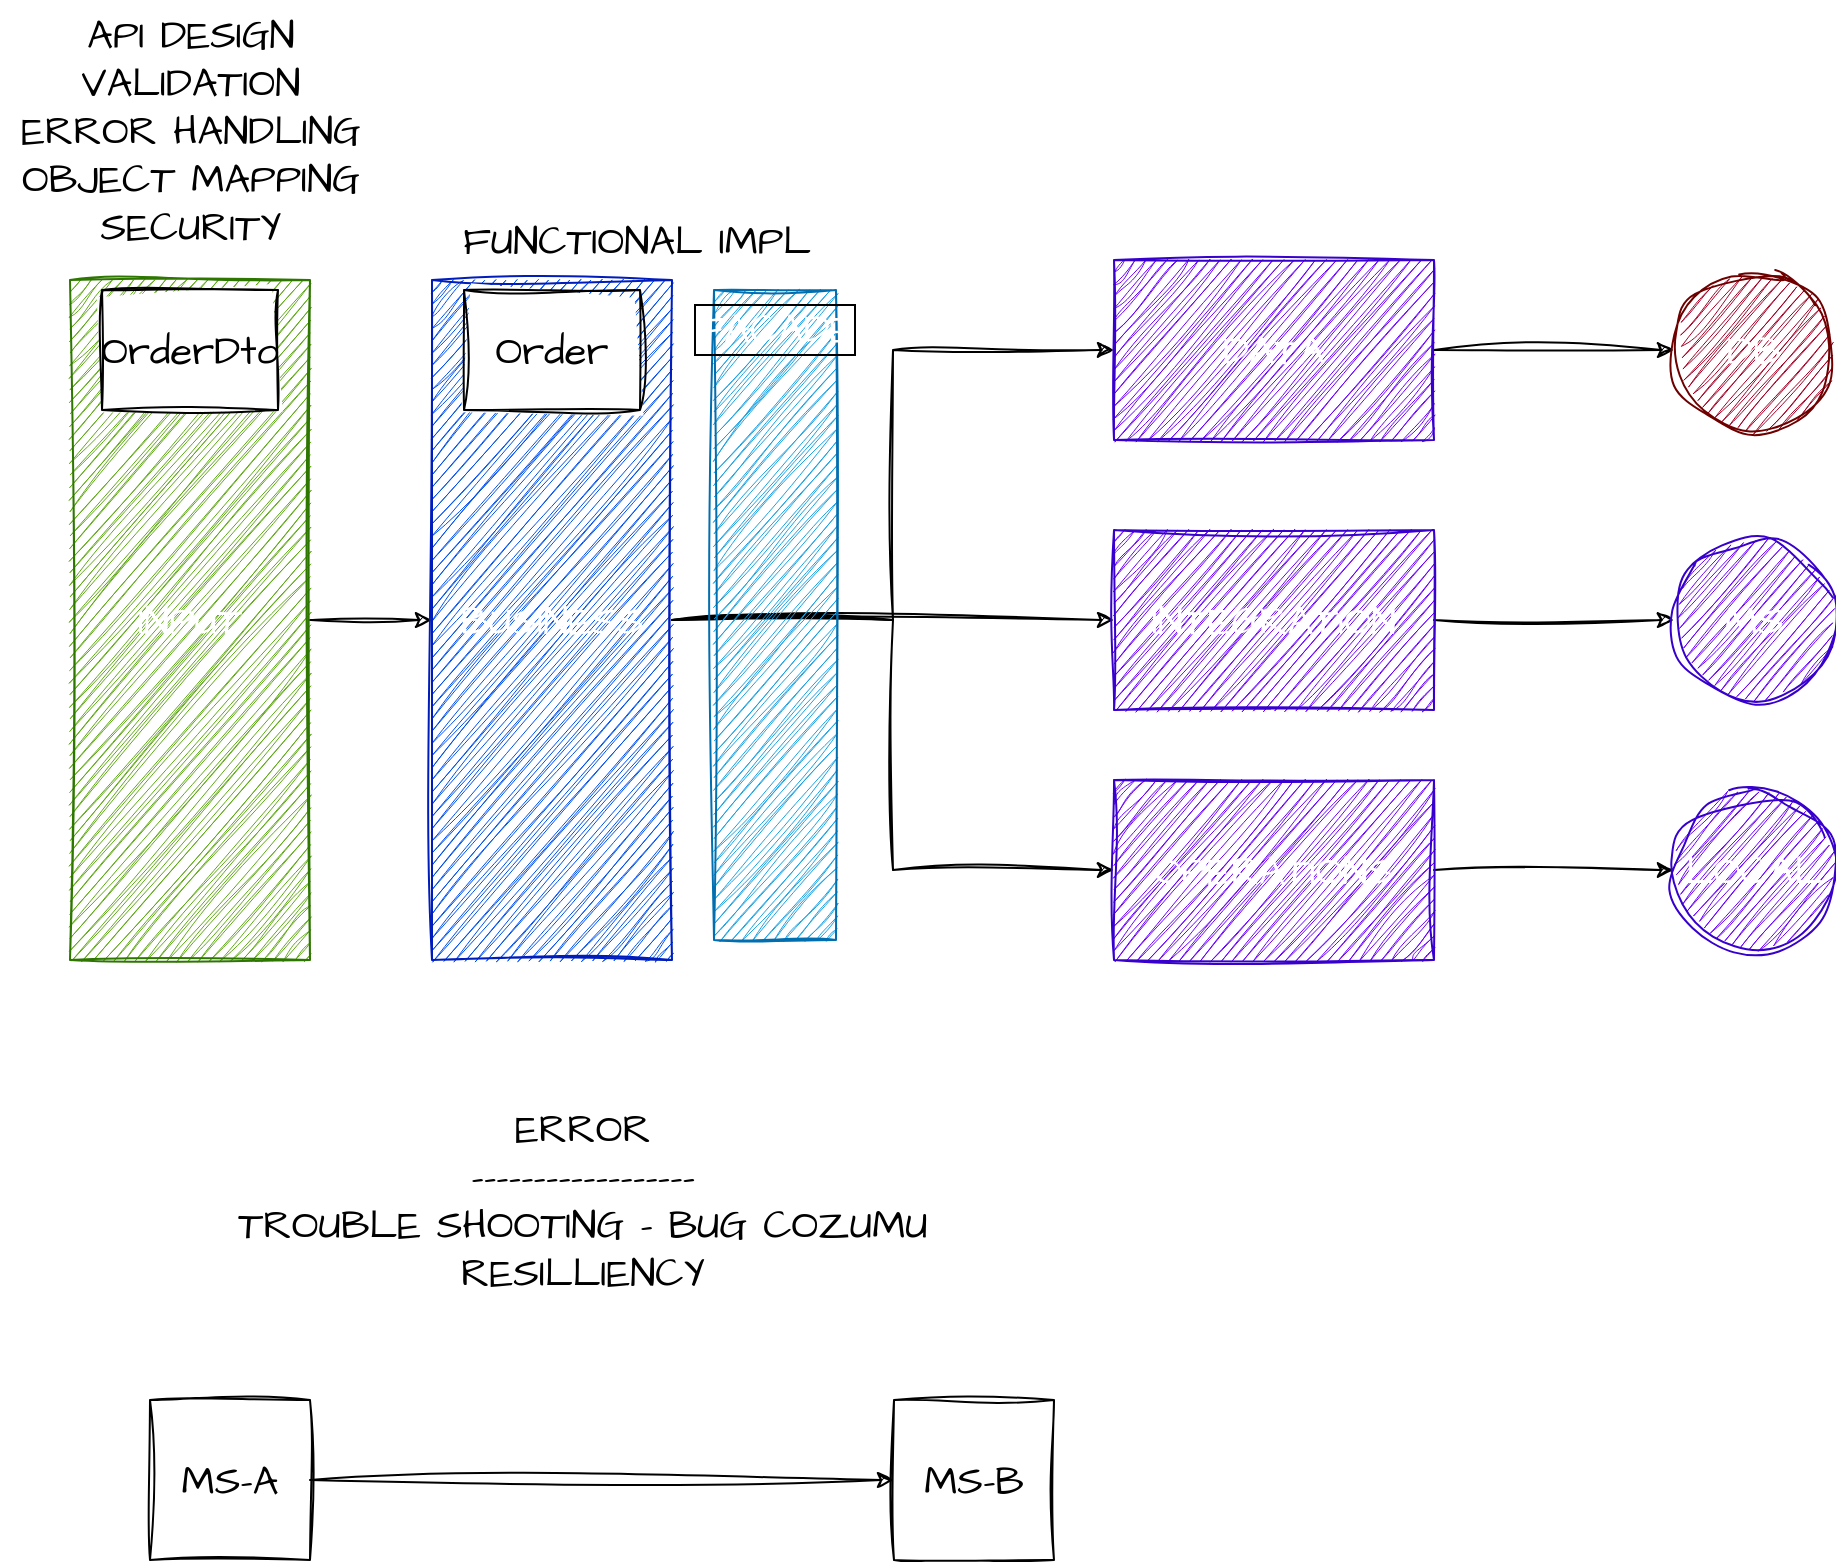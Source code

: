 <mxfile version="22.1.2" type="device">
  <diagram name="Page-1" id="OT_BRSNutt6gn5aBVwKY">
    <mxGraphModel dx="859" dy="613" grid="1" gridSize="10" guides="1" tooltips="1" connect="1" arrows="1" fold="1" page="1" pageScale="1" pageWidth="4681" pageHeight="3300" math="0" shadow="0">
      <root>
        <mxCell id="0" />
        <mxCell id="1" parent="0" />
        <mxCell id="e4VYI1zOBFJALKpKIFGC-3" value="" style="edgeStyle=orthogonalEdgeStyle;rounded=0;sketch=1;hachureGap=4;jiggle=2;curveFitting=1;orthogonalLoop=1;jettySize=auto;html=1;fontFamily=Architects Daughter;fontSource=https%3A%2F%2Ffonts.googleapis.com%2Fcss%3Ffamily%3DArchitects%2BDaughter;fontSize=16;" edge="1" parent="1" source="e4VYI1zOBFJALKpKIFGC-1" target="e4VYI1zOBFJALKpKIFGC-2">
          <mxGeometry relative="1" as="geometry" />
        </mxCell>
        <mxCell id="e4VYI1zOBFJALKpKIFGC-1" value="INPUT" style="rounded=0;whiteSpace=wrap;html=1;sketch=1;hachureGap=4;jiggle=2;curveFitting=1;fontFamily=Architects Daughter;fontSource=https%3A%2F%2Ffonts.googleapis.com%2Fcss%3Ffamily%3DArchitects%2BDaughter;fontSize=20;fillColor=#60a917;fontColor=#ffffff;strokeColor=#2D7600;" vertex="1" parent="1">
          <mxGeometry x="48" y="150" width="120" height="340" as="geometry" />
        </mxCell>
        <mxCell id="e4VYI1zOBFJALKpKIFGC-5" value="" style="edgeStyle=orthogonalEdgeStyle;rounded=0;sketch=1;hachureGap=4;jiggle=2;curveFitting=1;orthogonalLoop=1;jettySize=auto;html=1;fontFamily=Architects Daughter;fontSource=https%3A%2F%2Ffonts.googleapis.com%2Fcss%3Ffamily%3DArchitects%2BDaughter;fontSize=16;" edge="1" parent="1" source="e4VYI1zOBFJALKpKIFGC-2" target="e4VYI1zOBFJALKpKIFGC-4">
          <mxGeometry relative="1" as="geometry" />
        </mxCell>
        <mxCell id="e4VYI1zOBFJALKpKIFGC-8" style="edgeStyle=orthogonalEdgeStyle;rounded=0;sketch=1;hachureGap=4;jiggle=2;curveFitting=1;orthogonalLoop=1;jettySize=auto;html=1;exitX=1;exitY=0.5;exitDx=0;exitDy=0;fontFamily=Architects Daughter;fontSource=https%3A%2F%2Ffonts.googleapis.com%2Fcss%3Ffamily%3DArchitects%2BDaughter;fontSize=16;" edge="1" parent="1" source="e4VYI1zOBFJALKpKIFGC-2" target="e4VYI1zOBFJALKpKIFGC-6">
          <mxGeometry relative="1" as="geometry" />
        </mxCell>
        <mxCell id="e4VYI1zOBFJALKpKIFGC-9" style="edgeStyle=orthogonalEdgeStyle;rounded=0;sketch=1;hachureGap=4;jiggle=2;curveFitting=1;orthogonalLoop=1;jettySize=auto;html=1;exitX=1;exitY=0.5;exitDx=0;exitDy=0;fontFamily=Architects Daughter;fontSource=https%3A%2F%2Ffonts.googleapis.com%2Fcss%3Ffamily%3DArchitects%2BDaughter;fontSize=16;" edge="1" parent="1" source="e4VYI1zOBFJALKpKIFGC-2" target="e4VYI1zOBFJALKpKIFGC-7">
          <mxGeometry relative="1" as="geometry" />
        </mxCell>
        <mxCell id="e4VYI1zOBFJALKpKIFGC-2" value="BUSINESS" style="rounded=0;whiteSpace=wrap;html=1;sketch=1;hachureGap=4;jiggle=2;curveFitting=1;fontFamily=Architects Daughter;fontSource=https%3A%2F%2Ffonts.googleapis.com%2Fcss%3Ffamily%3DArchitects%2BDaughter;fontSize=20;fillColor=#0050ef;fontColor=#ffffff;strokeColor=#001DBC;" vertex="1" parent="1">
          <mxGeometry x="229" y="150" width="120" height="340" as="geometry" />
        </mxCell>
        <mxCell id="e4VYI1zOBFJALKpKIFGC-11" value="" style="edgeStyle=orthogonalEdgeStyle;rounded=0;sketch=1;hachureGap=4;jiggle=2;curveFitting=1;orthogonalLoop=1;jettySize=auto;html=1;fontFamily=Architects Daughter;fontSource=https%3A%2F%2Ffonts.googleapis.com%2Fcss%3Ffamily%3DArchitects%2BDaughter;fontSize=16;" edge="1" parent="1" source="e4VYI1zOBFJALKpKIFGC-4" target="e4VYI1zOBFJALKpKIFGC-10">
          <mxGeometry relative="1" as="geometry" />
        </mxCell>
        <mxCell id="e4VYI1zOBFJALKpKIFGC-4" value="DATA" style="whiteSpace=wrap;html=1;fontSize=20;fontFamily=Architects Daughter;fillColor=#6a00ff;strokeColor=#3700CC;fontColor=#ffffff;rounded=0;sketch=1;hachureGap=4;jiggle=2;curveFitting=1;fontSource=https%3A%2F%2Ffonts.googleapis.com%2Fcss%3Ffamily%3DArchitects%2BDaughter;" vertex="1" parent="1">
          <mxGeometry x="570" y="140" width="160" height="90" as="geometry" />
        </mxCell>
        <mxCell id="e4VYI1zOBFJALKpKIFGC-13" value="" style="edgeStyle=orthogonalEdgeStyle;rounded=0;sketch=1;hachureGap=4;jiggle=2;curveFitting=1;orthogonalLoop=1;jettySize=auto;html=1;fontFamily=Architects Daughter;fontSource=https%3A%2F%2Ffonts.googleapis.com%2Fcss%3Ffamily%3DArchitects%2BDaughter;fontSize=16;" edge="1" parent="1" source="e4VYI1zOBFJALKpKIFGC-6" target="e4VYI1zOBFJALKpKIFGC-12">
          <mxGeometry relative="1" as="geometry" />
        </mxCell>
        <mxCell id="e4VYI1zOBFJALKpKIFGC-6" value="INTEGRATION" style="whiteSpace=wrap;html=1;fontSize=20;fontFamily=Architects Daughter;fillColor=#6a00ff;strokeColor=#3700CC;fontColor=#ffffff;rounded=0;sketch=1;hachureGap=4;jiggle=2;curveFitting=1;fontSource=https%3A%2F%2Ffonts.googleapis.com%2Fcss%3Ffamily%3DArchitects%2BDaughter;" vertex="1" parent="1">
          <mxGeometry x="570" y="275" width="160" height="90" as="geometry" />
        </mxCell>
        <mxCell id="e4VYI1zOBFJALKpKIFGC-15" value="" style="edgeStyle=orthogonalEdgeStyle;rounded=0;sketch=1;hachureGap=4;jiggle=2;curveFitting=1;orthogonalLoop=1;jettySize=auto;html=1;fontFamily=Architects Daughter;fontSource=https%3A%2F%2Ffonts.googleapis.com%2Fcss%3Ffamily%3DArchitects%2BDaughter;fontSize=16;" edge="1" parent="1" source="e4VYI1zOBFJALKpKIFGC-7" target="e4VYI1zOBFJALKpKIFGC-14">
          <mxGeometry relative="1" as="geometry" />
        </mxCell>
        <mxCell id="e4VYI1zOBFJALKpKIFGC-7" value="OPERATIONS" style="whiteSpace=wrap;html=1;fontSize=20;fontFamily=Architects Daughter;fillColor=#6a00ff;strokeColor=#3700CC;fontColor=#ffffff;rounded=0;sketch=1;hachureGap=4;jiggle=2;curveFitting=1;fontSource=https%3A%2F%2Ffonts.googleapis.com%2Fcss%3Ffamily%3DArchitects%2BDaughter;" vertex="1" parent="1">
          <mxGeometry x="570" y="400" width="160" height="90" as="geometry" />
        </mxCell>
        <mxCell id="e4VYI1zOBFJALKpKIFGC-10" value="DB" style="ellipse;whiteSpace=wrap;html=1;fontSize=20;fontFamily=Architects Daughter;fillColor=#a20025;strokeColor=#6F0000;fontColor=#ffffff;rounded=0;sketch=1;hachureGap=4;jiggle=2;curveFitting=1;fontSource=https%3A%2F%2Ffonts.googleapis.com%2Fcss%3Ffamily%3DArchitects%2BDaughter;" vertex="1" parent="1">
          <mxGeometry x="850" y="145" width="80" height="80" as="geometry" />
        </mxCell>
        <mxCell id="e4VYI1zOBFJALKpKIFGC-12" value="MS" style="ellipse;whiteSpace=wrap;html=1;fontSize=20;fontFamily=Architects Daughter;fillColor=#6a00ff;strokeColor=#3700CC;fontColor=#ffffff;rounded=0;sketch=1;hachureGap=4;jiggle=2;curveFitting=1;fontSource=https%3A%2F%2Ffonts.googleapis.com%2Fcss%3Ffamily%3DArchitects%2BDaughter;" vertex="1" parent="1">
          <mxGeometry x="850" y="280" width="80" height="80" as="geometry" />
        </mxCell>
        <mxCell id="e4VYI1zOBFJALKpKIFGC-14" value="LOCAL" style="ellipse;whiteSpace=wrap;html=1;fontSize=20;fontFamily=Architects Daughter;fillColor=#6a00ff;strokeColor=#3700CC;fontColor=#ffffff;rounded=0;sketch=1;hachureGap=4;jiggle=2;curveFitting=1;fontSource=https%3A%2F%2Ffonts.googleapis.com%2Fcss%3Ffamily%3DArchitects%2BDaughter;" vertex="1" parent="1">
          <mxGeometry x="850" y="405" width="80" height="80" as="geometry" />
        </mxCell>
        <mxCell id="e4VYI1zOBFJALKpKIFGC-16" value="FACADE" style="rounded=0;whiteSpace=wrap;html=1;sketch=1;hachureGap=4;jiggle=2;curveFitting=1;fontFamily=Architects Daughter;fontSource=https%3A%2F%2Ffonts.googleapis.com%2Fcss%3Ffamily%3DArchitects%2BDaughter;fontSize=20;fillColor=#1ba1e2;fontColor=#ffffff;strokeColor=#006EAF;verticalAlign=top;labelBorderColor=default;" vertex="1" parent="1">
          <mxGeometry x="370" y="155" width="61" height="325" as="geometry" />
        </mxCell>
        <mxCell id="e4VYI1zOBFJALKpKIFGC-18" value="API DESIGN&lt;br&gt;VALIDATION&lt;br&gt;ERROR HANDLING&lt;br&gt;OBJECT MAPPING&lt;br&gt;SECURITY&lt;br&gt;" style="text;html=1;align=center;verticalAlign=middle;resizable=0;points=[];autosize=1;strokeColor=none;fillColor=none;fontSize=20;fontFamily=Architects Daughter;" vertex="1" parent="1">
          <mxGeometry x="13" y="10" width="190" height="130" as="geometry" />
        </mxCell>
        <mxCell id="e4VYI1zOBFJALKpKIFGC-19" value="FUNCTIONAL IMPL" style="text;html=1;align=center;verticalAlign=middle;resizable=0;points=[];autosize=1;strokeColor=none;fillColor=none;fontSize=20;fontFamily=Architects Daughter;" vertex="1" parent="1">
          <mxGeometry x="231" y="110" width="200" height="40" as="geometry" />
        </mxCell>
        <mxCell id="e4VYI1zOBFJALKpKIFGC-20" value="OrderDto" style="rounded=0;whiteSpace=wrap;html=1;sketch=1;hachureGap=4;jiggle=2;curveFitting=1;fontFamily=Architects Daughter;fontSource=https%3A%2F%2Ffonts.googleapis.com%2Fcss%3Ffamily%3DArchitects%2BDaughter;fontSize=20;" vertex="1" parent="1">
          <mxGeometry x="64" y="155" width="88" height="60" as="geometry" />
        </mxCell>
        <mxCell id="e4VYI1zOBFJALKpKIFGC-22" value="Order" style="rounded=0;whiteSpace=wrap;html=1;sketch=1;hachureGap=4;jiggle=2;curveFitting=1;fontFamily=Architects Daughter;fontSource=https%3A%2F%2Ffonts.googleapis.com%2Fcss%3Ffamily%3DArchitects%2BDaughter;fontSize=20;" vertex="1" parent="1">
          <mxGeometry x="245" y="155" width="88" height="60" as="geometry" />
        </mxCell>
        <mxCell id="e4VYI1zOBFJALKpKIFGC-25" value="" style="edgeStyle=orthogonalEdgeStyle;rounded=0;sketch=1;hachureGap=4;jiggle=2;curveFitting=1;orthogonalLoop=1;jettySize=auto;html=1;fontFamily=Architects Daughter;fontSource=https%3A%2F%2Ffonts.googleapis.com%2Fcss%3Ffamily%3DArchitects%2BDaughter;fontSize=16;" edge="1" parent="1" source="e4VYI1zOBFJALKpKIFGC-23" target="e4VYI1zOBFJALKpKIFGC-24">
          <mxGeometry relative="1" as="geometry" />
        </mxCell>
        <mxCell id="e4VYI1zOBFJALKpKIFGC-23" value="MS-A" style="whiteSpace=wrap;html=1;aspect=fixed;sketch=1;hachureGap=4;jiggle=2;curveFitting=1;fontFamily=Architects Daughter;fontSource=https%3A%2F%2Ffonts.googleapis.com%2Fcss%3Ffamily%3DArchitects%2BDaughter;fontSize=20;" vertex="1" parent="1">
          <mxGeometry x="88" y="710" width="80" height="80" as="geometry" />
        </mxCell>
        <mxCell id="e4VYI1zOBFJALKpKIFGC-24" value="MS-B" style="whiteSpace=wrap;html=1;aspect=fixed;sketch=1;hachureGap=4;jiggle=2;curveFitting=1;fontFamily=Architects Daughter;fontSource=https%3A%2F%2Ffonts.googleapis.com%2Fcss%3Ffamily%3DArchitects%2BDaughter;fontSize=20;" vertex="1" parent="1">
          <mxGeometry x="460" y="710" width="80" height="80" as="geometry" />
        </mxCell>
        <mxCell id="e4VYI1zOBFJALKpKIFGC-26" value="ERROR&lt;br&gt;------------------&lt;br&gt;TROUBLE SHOOTING - BUG COZUMU&lt;br&gt;RESILLIENCY" style="text;html=1;align=center;verticalAlign=middle;resizable=0;points=[];autosize=1;strokeColor=none;fillColor=none;fontSize=20;fontFamily=Architects Daughter;" vertex="1" parent="1">
          <mxGeometry x="119" y="555" width="370" height="110" as="geometry" />
        </mxCell>
      </root>
    </mxGraphModel>
  </diagram>
</mxfile>
